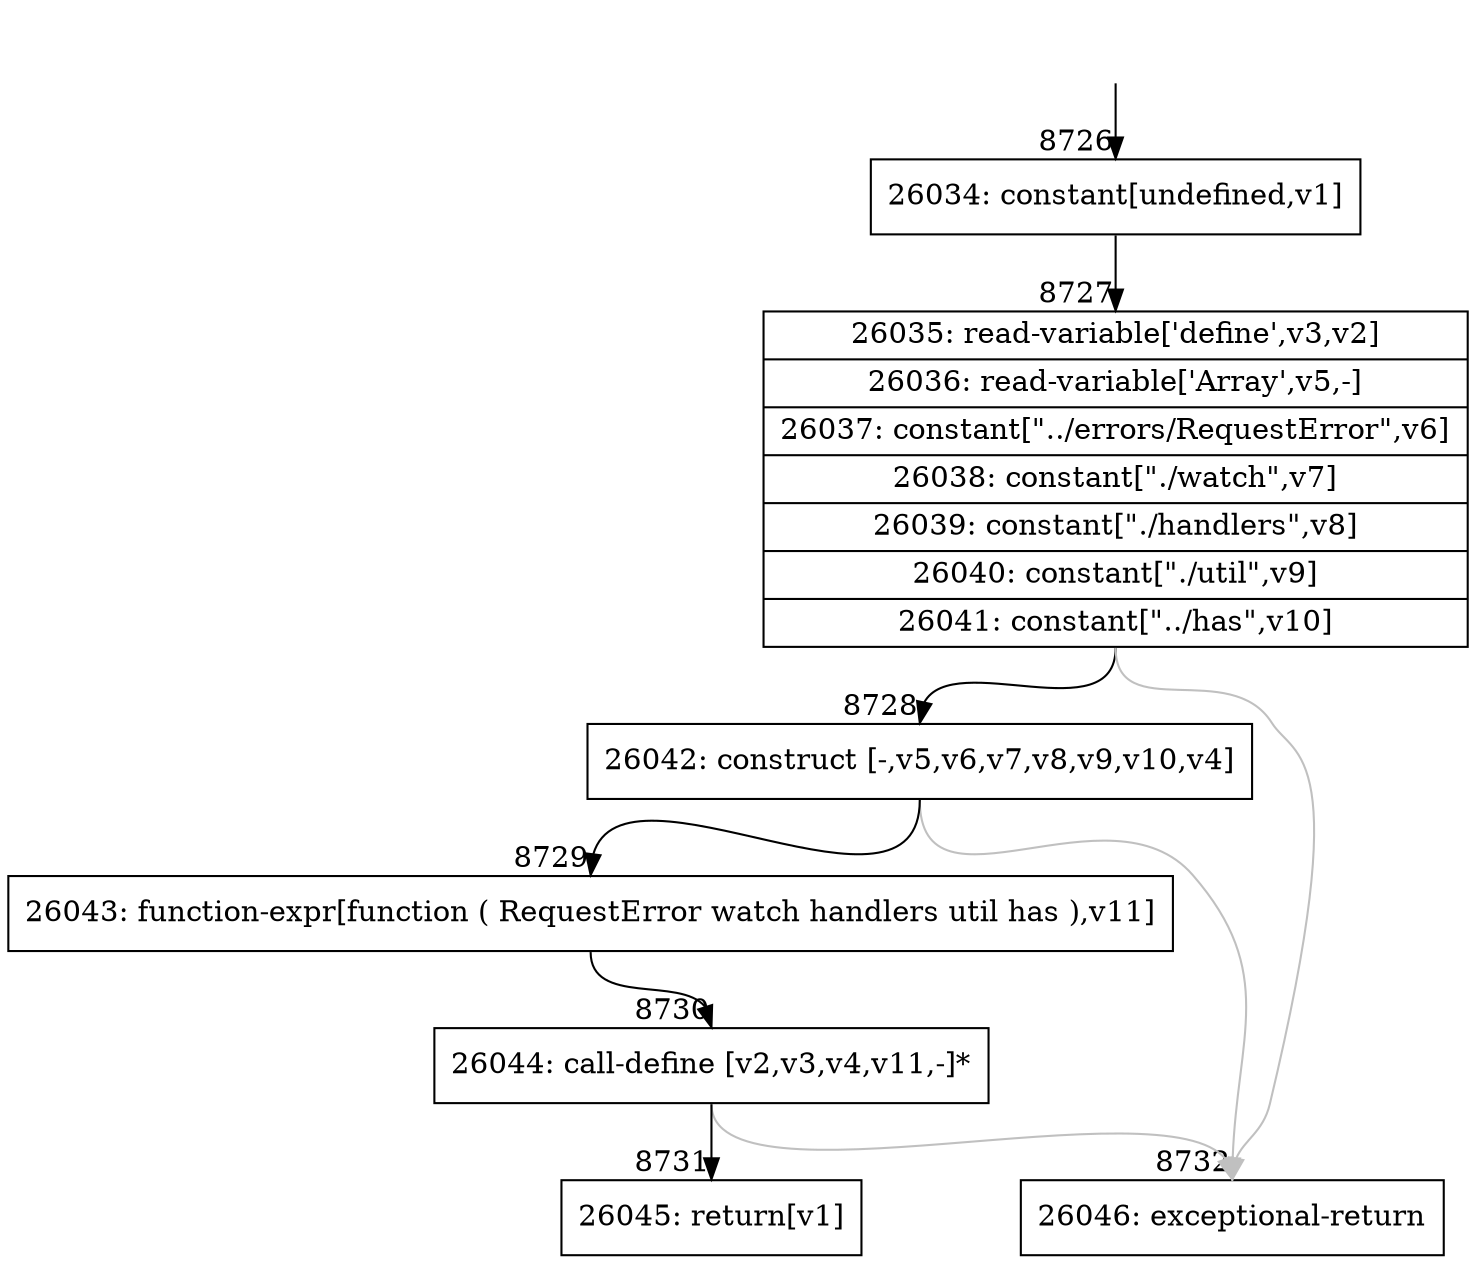 digraph {
rankdir="TD"
BB_entry562[shape=none,label=""];
BB_entry562 -> BB8726 [tailport=s, headport=n, headlabel="    8726"]
BB8726 [shape=record label="{26034: constant[undefined,v1]}" ] 
BB8726 -> BB8727 [tailport=s, headport=n, headlabel="      8727"]
BB8727 [shape=record label="{26035: read-variable['define',v3,v2]|26036: read-variable['Array',v5,-]|26037: constant[\"../errors/RequestError\",v6]|26038: constant[\"./watch\",v7]|26039: constant[\"./handlers\",v8]|26040: constant[\"./util\",v9]|26041: constant[\"../has\",v10]}" ] 
BB8727 -> BB8728 [tailport=s, headport=n, headlabel="      8728"]
BB8727 -> BB8732 [tailport=s, headport=n, color=gray, headlabel="      8732"]
BB8728 [shape=record label="{26042: construct [-,v5,v6,v7,v8,v9,v10,v4]}" ] 
BB8728 -> BB8729 [tailport=s, headport=n, headlabel="      8729"]
BB8728 -> BB8732 [tailport=s, headport=n, color=gray]
BB8729 [shape=record label="{26043: function-expr[function ( RequestError watch handlers util has ),v11]}" ] 
BB8729 -> BB8730 [tailport=s, headport=n, headlabel="      8730"]
BB8730 [shape=record label="{26044: call-define [v2,v3,v4,v11,-]*}" ] 
BB8730 -> BB8731 [tailport=s, headport=n, headlabel="      8731"]
BB8730 -> BB8732 [tailport=s, headport=n, color=gray]
BB8731 [shape=record label="{26045: return[v1]}" ] 
BB8732 [shape=record label="{26046: exceptional-return}" ] 
//#$~ 12168
}
